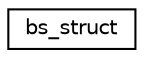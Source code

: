 digraph "Graphical Class Hierarchy"
{
  edge [fontname="Helvetica",fontsize="10",labelfontname="Helvetica",labelfontsize="10"];
  node [fontname="Helvetica",fontsize="10",shape=record];
  rankdir="LR";
  Node0 [label="bs_struct",height=0.2,width=0.4,color="black", fillcolor="white", style="filled",URL="$structbs__struct.html"];
}
